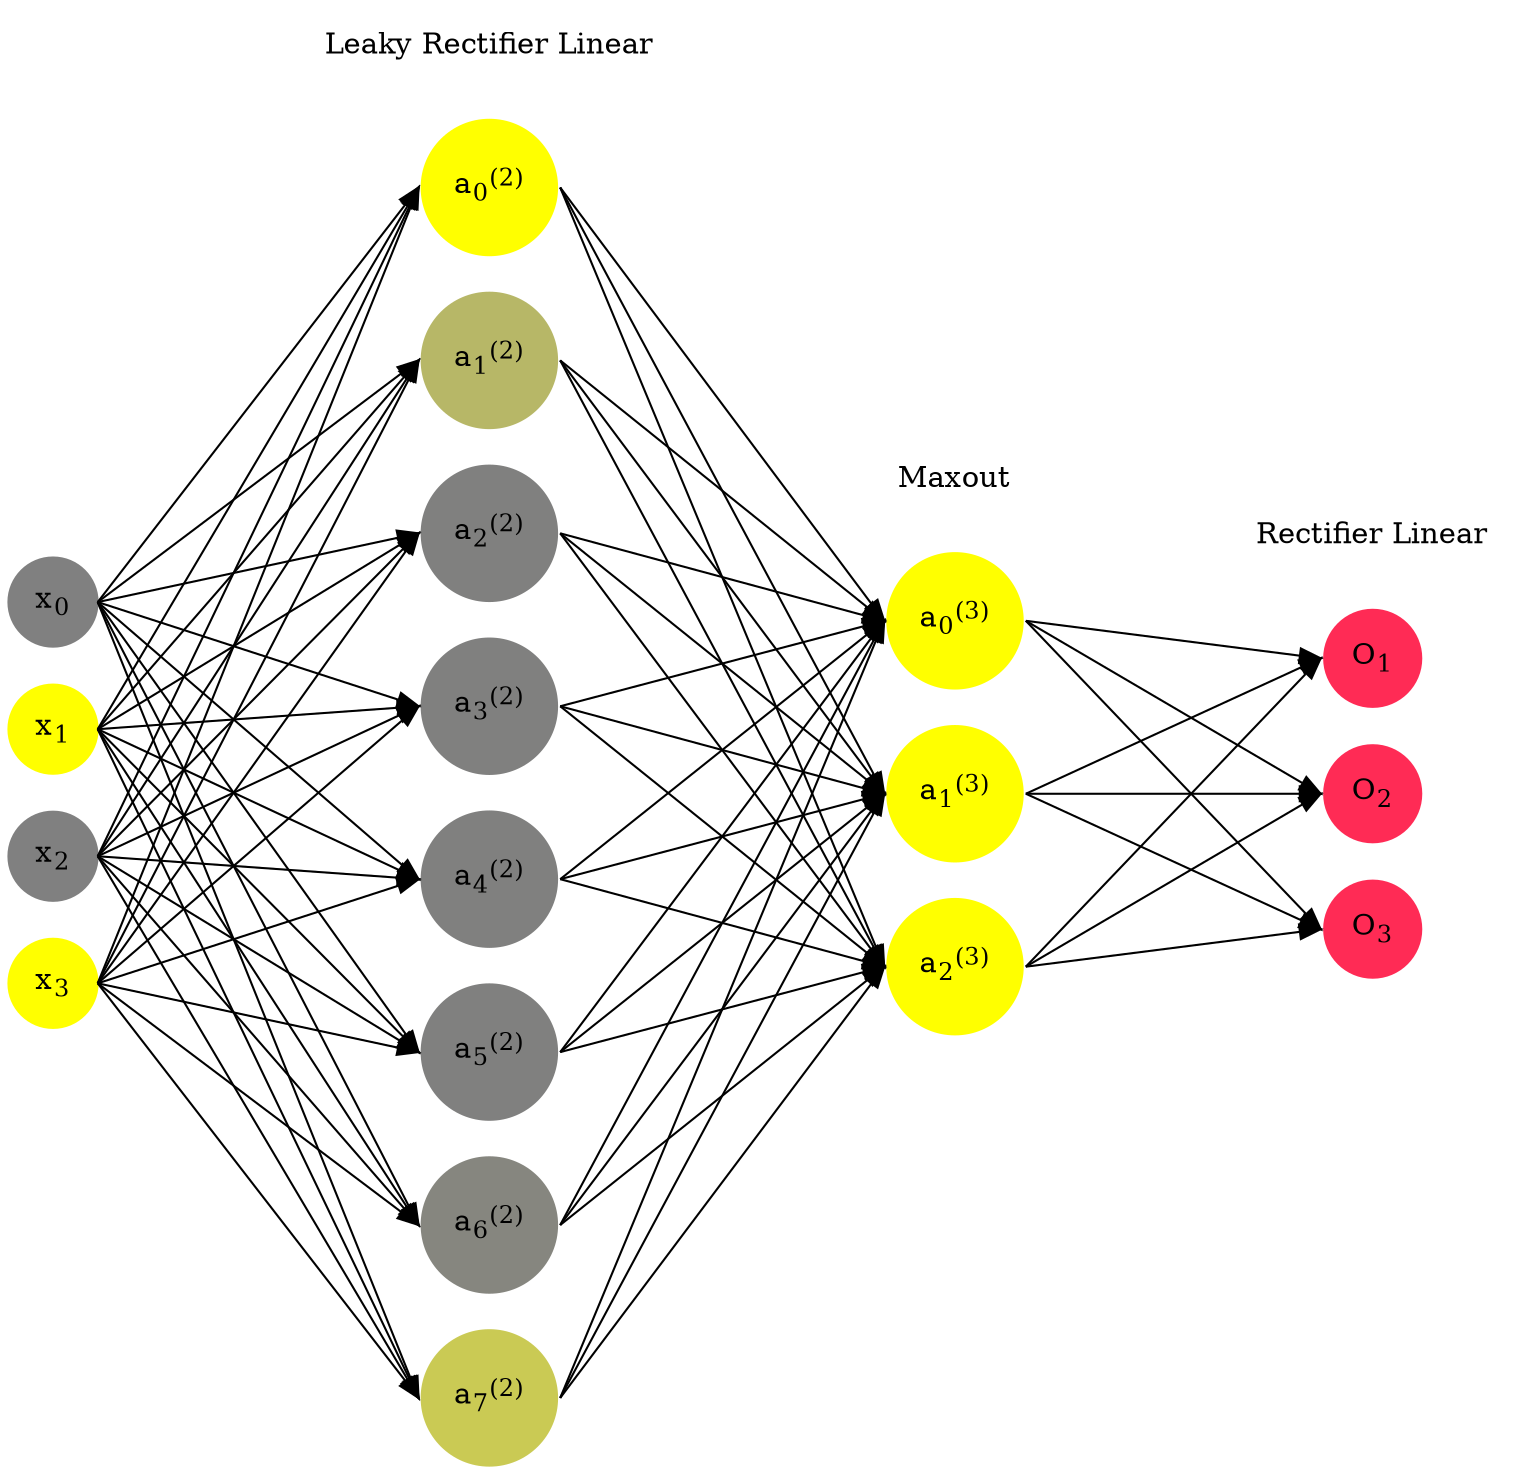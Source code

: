 digraph G {
	rankdir = LR;
	splines=false;
	edge[style=invis];
	ranksep= 1.4;
	{
	node [shape=circle, color="0.1667, 0.0, 0.5", style=filled, fillcolor="0.1667, 0.0, 0.5"];
	x0 [label=<x<sub>0</sub>>];
	}
	{
	node [shape=circle, color="0.1667, 1.0, 1.0", style=filled, fillcolor="0.1667, 1.0, 1.0"];
	x1 [label=<x<sub>1</sub>>];
	}
	{
	node [shape=circle, color="0.1667, 0.0, 0.5", style=filled, fillcolor="0.1667, 0.0, 0.5"];
	x2 [label=<x<sub>2</sub>>];
	}
	{
	node [shape=circle, color="0.1667, 1.0, 1.0", style=filled, fillcolor="0.1667, 1.0, 1.0"];
	x3 [label=<x<sub>3</sub>>];
	}
	{
	node [shape=circle, color="0.1667, 1.893973, 1.446987", style=filled, fillcolor="0.1667, 1.893973, 1.446987"];
	a02 [label=<a<sub>0</sub><sup>(2)</sup>>];
	}
	{
	node [shape=circle, color="0.1667, 0.437486, 0.718743", style=filled, fillcolor="0.1667, 0.437486, 0.718743"];
	a12 [label=<a<sub>1</sub><sup>(2)</sup>>];
	}
	{
	node [shape=circle, color="0.1667, 0.000116, 0.500058", style=filled, fillcolor="0.1667, 0.000116, 0.500058"];
	a22 [label=<a<sub>2</sub><sup>(2)</sup>>];
	}
	{
	node [shape=circle, color="0.1667, 0.000454, 0.500227", style=filled, fillcolor="0.1667, 0.000454, 0.500227"];
	a32 [label=<a<sub>3</sub><sup>(2)</sup>>];
	}
	{
	node [shape=circle, color="0.1667, 0.000649, 0.500324", style=filled, fillcolor="0.1667, 0.000649, 0.500324"];
	a42 [label=<a<sub>4</sub><sup>(2)</sup>>];
	}
	{
	node [shape=circle, color="0.1667, 0.001243, 0.500622", style=filled, fillcolor="0.1667, 0.001243, 0.500622"];
	a52 [label=<a<sub>5</sub><sup>(2)</sup>>];
	}
	{
	node [shape=circle, color="0.1667, 0.049027, 0.524513", style=filled, fillcolor="0.1667, 0.049027, 0.524513"];
	a62 [label=<a<sub>6</sub><sup>(2)</sup>>];
	}
	{
	node [shape=circle, color="0.1667, 0.585465, 0.792732", style=filled, fillcolor="0.1667, 0.585465, 0.792732"];
	a72 [label=<a<sub>7</sub><sup>(2)</sup>>];
	}
	{
	node [shape=circle, color="0.1667, 1.009377, 1.004688", style=filled, fillcolor="0.1667, 1.009377, 1.004688"];
	a03 [label=<a<sub>0</sub><sup>(3)</sup>>];
	}
	{
	node [shape=circle, color="0.1667, 2.973663, 1.986831", style=filled, fillcolor="0.1667, 2.973663, 1.986831"];
	a13 [label=<a<sub>1</sub><sup>(3)</sup>>];
	}
	{
	node [shape=circle, color="0.1667, 2.973663, 1.986831", style=filled, fillcolor="0.1667, 2.973663, 1.986831"];
	a23 [label=<a<sub>2</sub><sup>(3)</sup>>];
	}
	{
	node [shape=circle, color="0.9667, 0.83, 1.0", style=filled, fillcolor="0.9667, 0.83, 1.0"];
	O1 [label=<O<sub>1</sub>>];
	}
	{
	node [shape=circle, color="0.9667, 0.83, 1.0", style=filled, fillcolor="0.9667, 0.83, 1.0"];
	O2 [label=<O<sub>2</sub>>];
	}
	{
	node [shape=circle, color="0.9667, 0.83, 1.0", style=filled, fillcolor="0.9667, 0.83, 1.0"];
	O3 [label=<O<sub>3</sub>>];
	}
	{
	rank=same;
	x0->x1->x2->x3;
	}
	{
	rank=same;
	a02->a12->a22->a32->a42->a52->a62->a72;
	}
	{
	rank=same;
	a03->a13->a23;
	}
	{
	rank=same;
	O1->O2->O3;
	}
	l1 [shape=plaintext,label="Leaky Rectifier Linear"];
	l1->a02;
	{rank=same; l1;a02};
	l2 [shape=plaintext,label="Maxout"];
	l2->a03;
	{rank=same; l2;a03};
	l3 [shape=plaintext,label="Rectifier Linear"];
	l3->O1;
	{rank=same; l3;O1};
edge[style=solid, tailport=e, headport=w];
	{x0;x1;x2;x3} -> {a02;a12;a22;a32;a42;a52;a62;a72};
	{a02;a12;a22;a32;a42;a52;a62;a72} -> {a03;a13;a23};
	{a03;a13;a23} -> {O1,O2,O3};
}